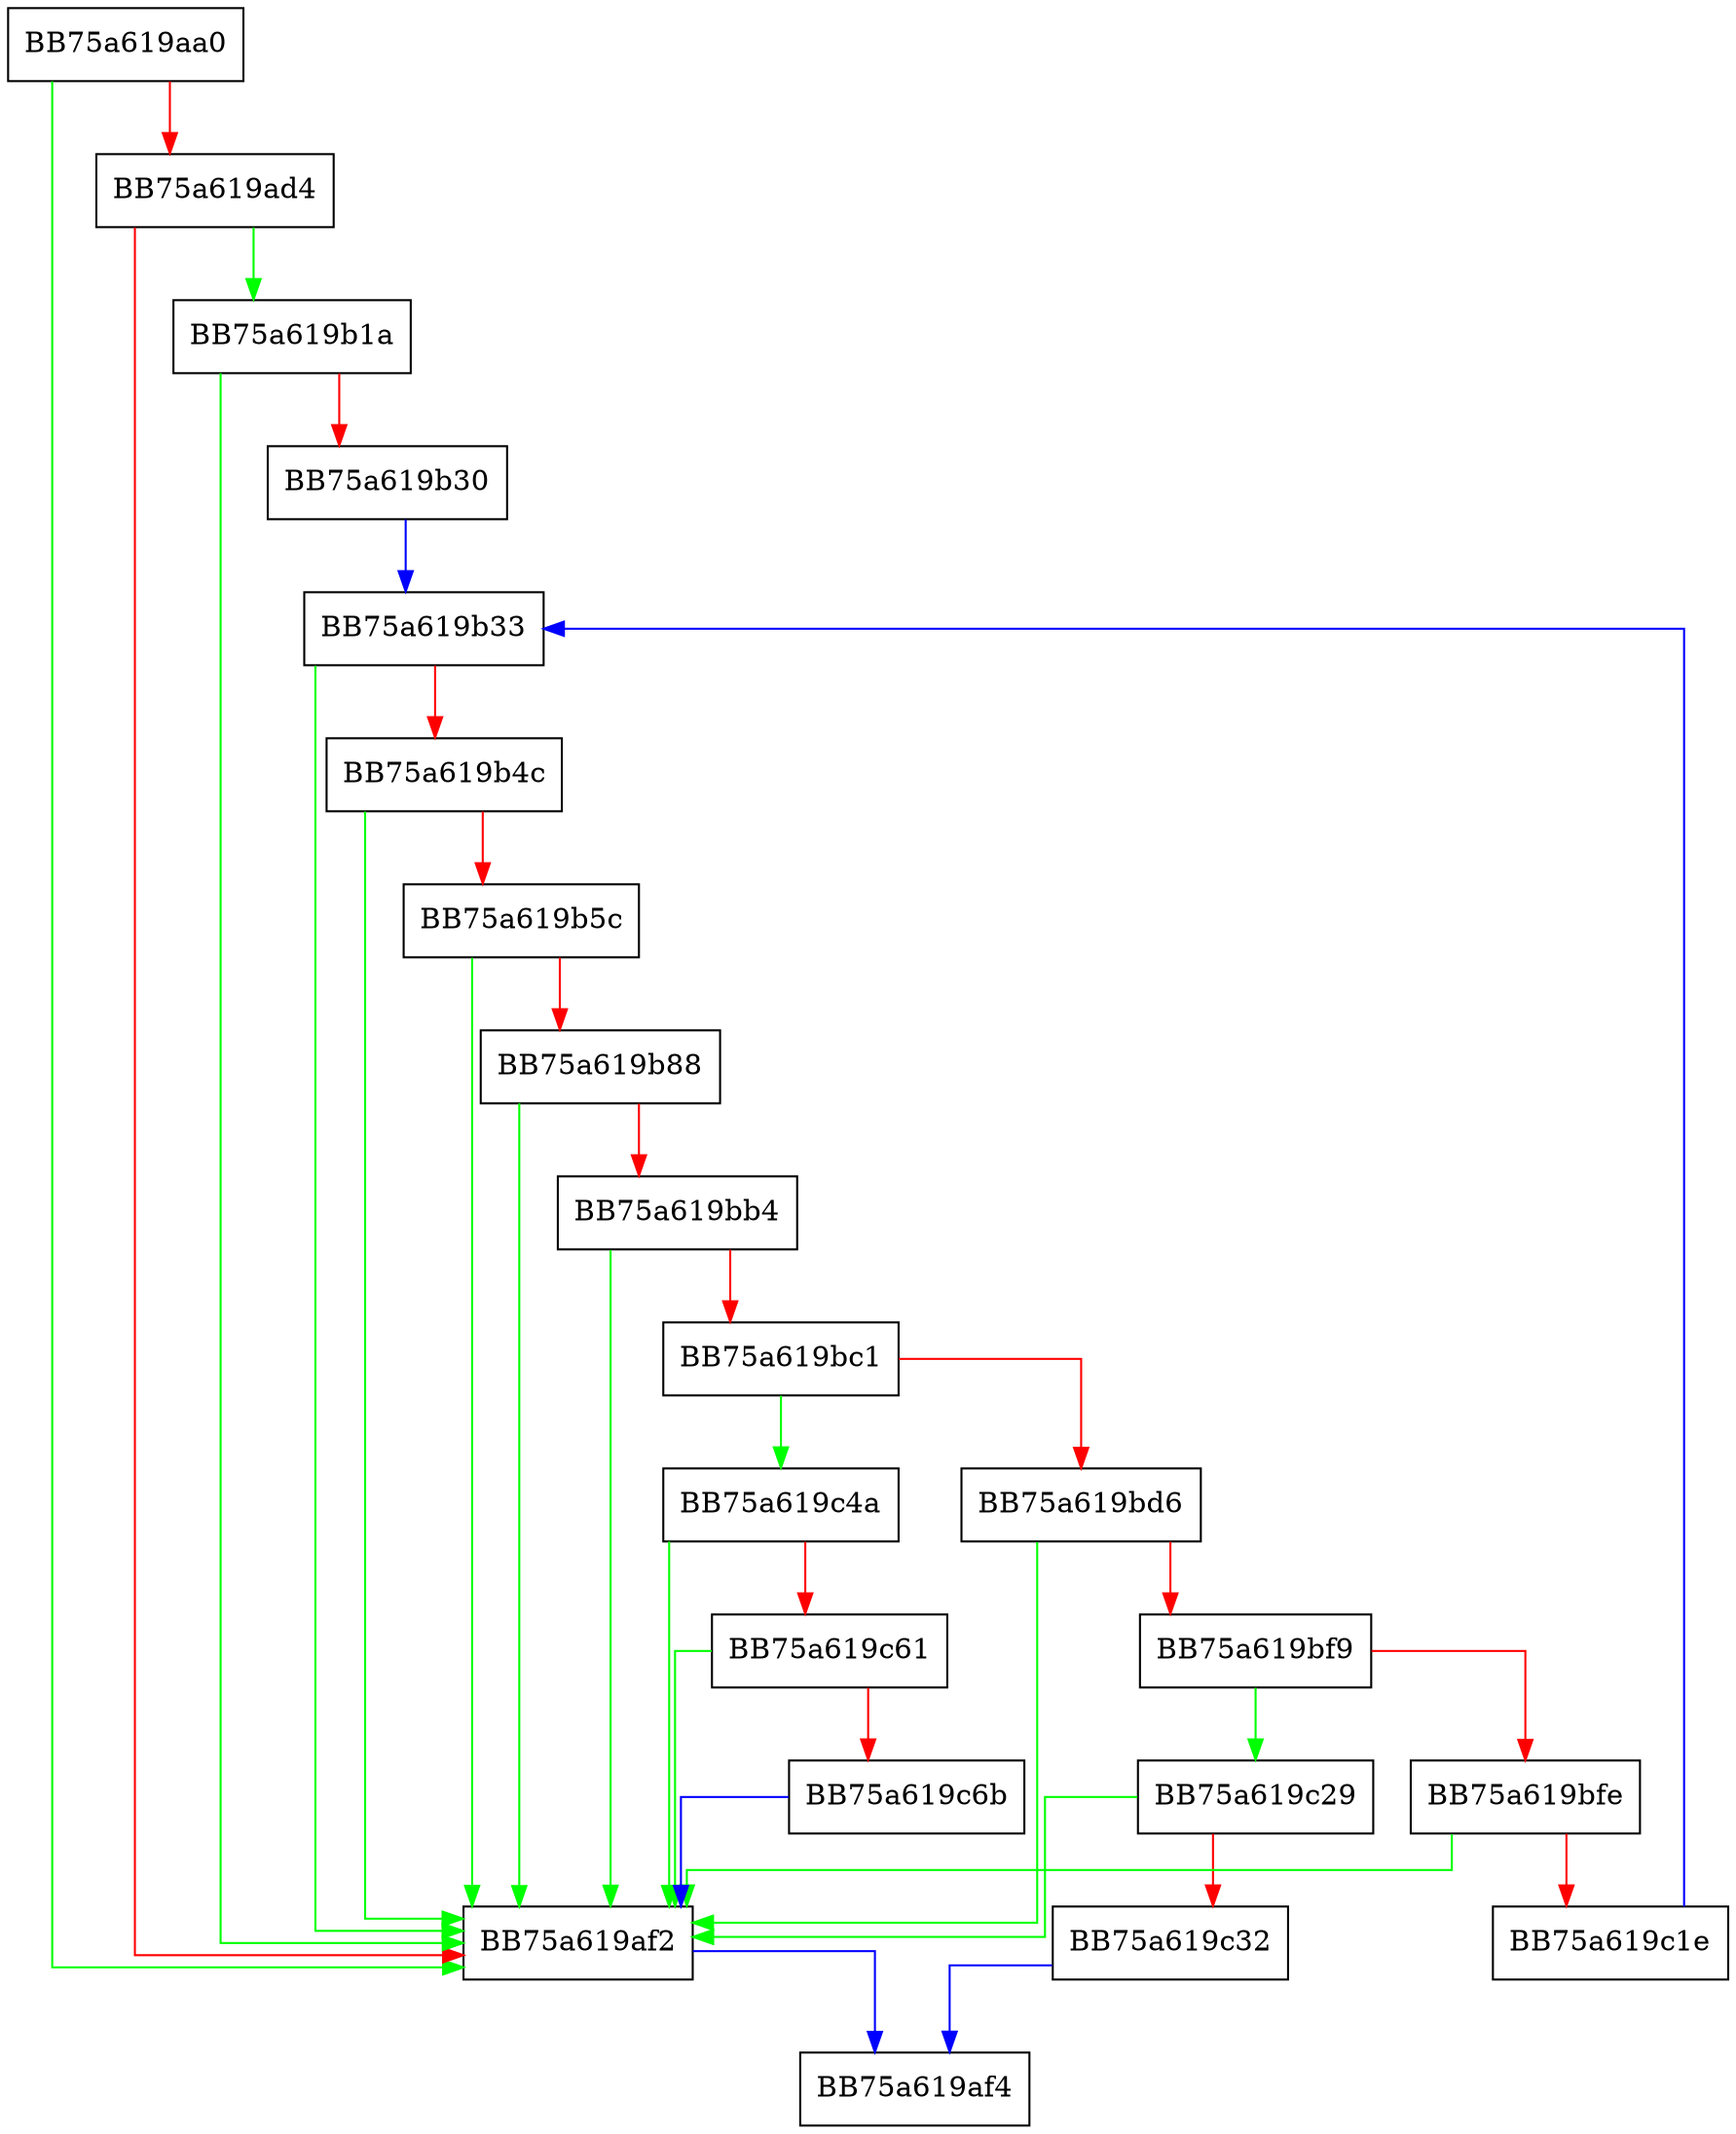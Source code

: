 digraph rpm_ismine {
  node [shape="box"];
  graph [splines=ortho];
  BB75a619aa0 -> BB75a619af2 [color="green"];
  BB75a619aa0 -> BB75a619ad4 [color="red"];
  BB75a619ad4 -> BB75a619b1a [color="green"];
  BB75a619ad4 -> BB75a619af2 [color="red"];
  BB75a619af2 -> BB75a619af4 [color="blue"];
  BB75a619b1a -> BB75a619af2 [color="green"];
  BB75a619b1a -> BB75a619b30 [color="red"];
  BB75a619b30 -> BB75a619b33 [color="blue"];
  BB75a619b33 -> BB75a619af2 [color="green"];
  BB75a619b33 -> BB75a619b4c [color="red"];
  BB75a619b4c -> BB75a619af2 [color="green"];
  BB75a619b4c -> BB75a619b5c [color="red"];
  BB75a619b5c -> BB75a619af2 [color="green"];
  BB75a619b5c -> BB75a619b88 [color="red"];
  BB75a619b88 -> BB75a619af2 [color="green"];
  BB75a619b88 -> BB75a619bb4 [color="red"];
  BB75a619bb4 -> BB75a619af2 [color="green"];
  BB75a619bb4 -> BB75a619bc1 [color="red"];
  BB75a619bc1 -> BB75a619c4a [color="green"];
  BB75a619bc1 -> BB75a619bd6 [color="red"];
  BB75a619bd6 -> BB75a619af2 [color="green"];
  BB75a619bd6 -> BB75a619bf9 [color="red"];
  BB75a619bf9 -> BB75a619c29 [color="green"];
  BB75a619bf9 -> BB75a619bfe [color="red"];
  BB75a619bfe -> BB75a619af2 [color="green"];
  BB75a619bfe -> BB75a619c1e [color="red"];
  BB75a619c1e -> BB75a619b33 [color="blue"];
  BB75a619c29 -> BB75a619af2 [color="green"];
  BB75a619c29 -> BB75a619c32 [color="red"];
  BB75a619c32 -> BB75a619af4 [color="blue"];
  BB75a619c4a -> BB75a619af2 [color="green"];
  BB75a619c4a -> BB75a619c61 [color="red"];
  BB75a619c61 -> BB75a619af2 [color="green"];
  BB75a619c61 -> BB75a619c6b [color="red"];
  BB75a619c6b -> BB75a619af2 [color="blue"];
}